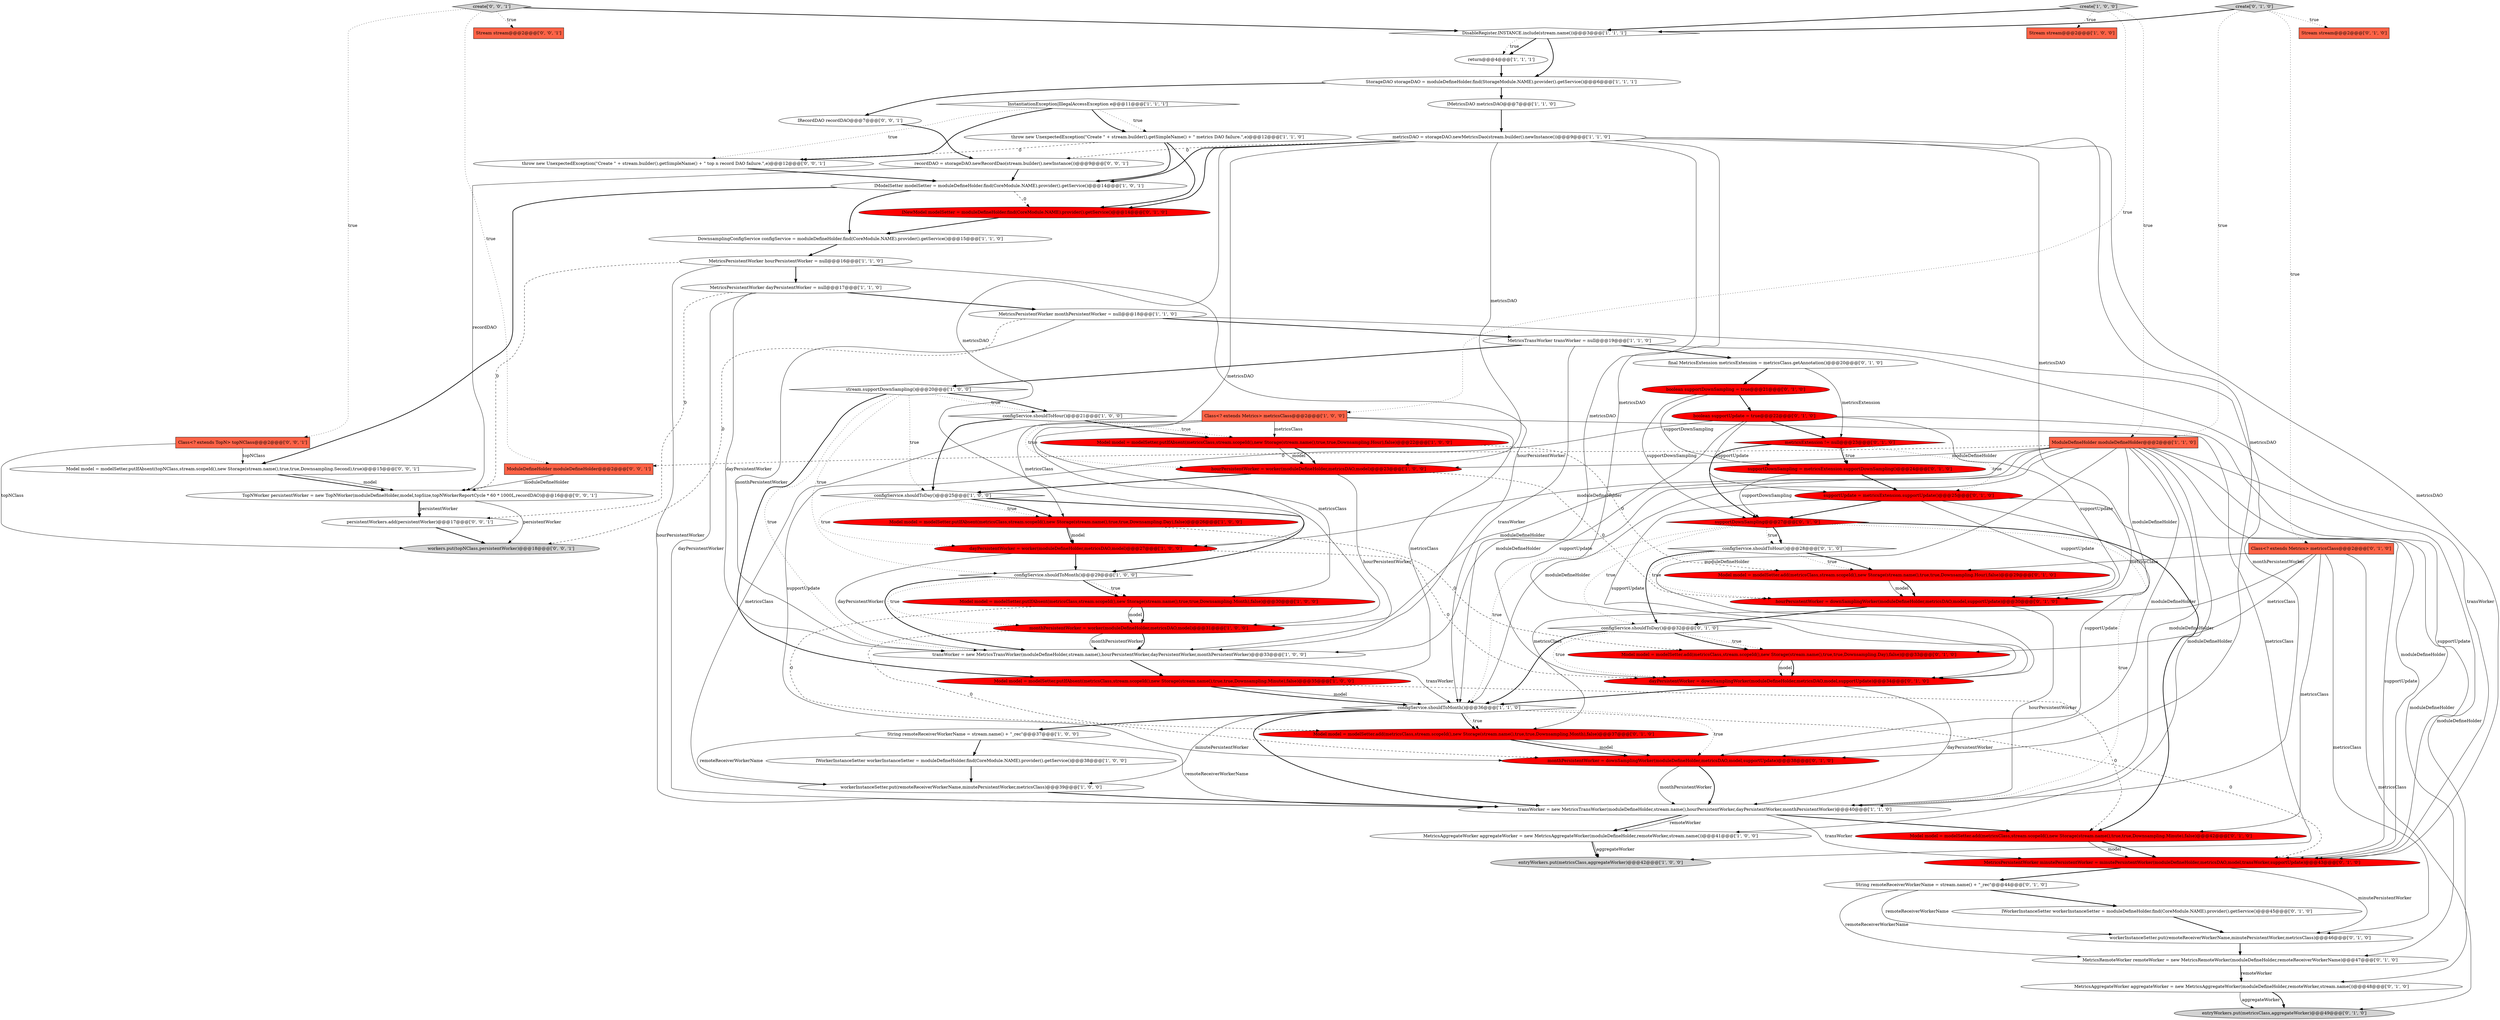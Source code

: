 digraph {
50 [style = filled, label = "supportDownSampling@@@27@@@['0', '1', '0']", fillcolor = red, shape = diamond image = "AAA1AAABBB2BBB"];
52 [style = filled, label = "final MetricsExtension metricsExtension = metricsClass.getAnnotation()@@@20@@@['0', '1', '0']", fillcolor = white, shape = ellipse image = "AAA0AAABBB2BBB"];
60 [style = filled, label = "INewModel modelSetter = moduleDefineHolder.find(CoreModule.NAME).provider().getService()@@@14@@@['0', '1', '0']", fillcolor = red, shape = ellipse image = "AAA1AAABBB2BBB"];
62 [style = filled, label = "MetricsRemoteWorker remoteWorker = new MetricsRemoteWorker(moduleDefineHolder,remoteReceiverWorkerName)@@@47@@@['0', '1', '0']", fillcolor = white, shape = ellipse image = "AAA0AAABBB2BBB"];
58 [style = filled, label = "entryWorkers.put(metricsClass,aggregateWorker)@@@49@@@['0', '1', '0']", fillcolor = lightgray, shape = ellipse image = "AAA0AAABBB2BBB"];
69 [style = filled, label = "TopNWorker persistentWorker = new TopNWorker(moduleDefineHolder,model,topSize,topNWorkerReportCycle * 60 * 1000L,recordDAO)@@@16@@@['0', '0', '1']", fillcolor = white, shape = ellipse image = "AAA0AAABBB3BBB"];
72 [style = filled, label = "IRecordDAO recordDAO@@@7@@@['0', '0', '1']", fillcolor = white, shape = ellipse image = "AAA0AAABBB3BBB"];
37 [style = filled, label = "dayPersistentWorker = downSamplingWorker(moduleDefineHolder,metricsDAO,model,supportUpdate)@@@34@@@['0', '1', '0']", fillcolor = red, shape = ellipse image = "AAA1AAABBB2BBB"];
70 [style = filled, label = "ModuleDefineHolder moduleDefineHolder@@@2@@@['0', '0', '1']", fillcolor = tomato, shape = box image = "AAA0AAABBB3BBB"];
25 [style = filled, label = "MetricsPersistentWorker dayPersistentWorker = null@@@17@@@['1', '1', '0']", fillcolor = white, shape = ellipse image = "AAA0AAABBB1BBB"];
71 [style = filled, label = "create['0', '0', '1']", fillcolor = lightgray, shape = diamond image = "AAA0AAABBB3BBB"];
6 [style = filled, label = "configService.shouldToDay()@@@25@@@['1', '0', '0']", fillcolor = white, shape = diamond image = "AAA0AAABBB1BBB"];
12 [style = filled, label = "stream.supportDownSampling()@@@20@@@['1', '0', '0']", fillcolor = white, shape = diamond image = "AAA0AAABBB1BBB"];
16 [style = filled, label = "StorageDAO storageDAO = moduleDefineHolder.find(StorageModule.NAME).provider().getService()@@@6@@@['1', '1', '1']", fillcolor = white, shape = ellipse image = "AAA0AAABBB1BBB"];
42 [style = filled, label = "MetricsAggregateWorker aggregateWorker = new MetricsAggregateWorker(moduleDefineHolder,remoteWorker,stream.name())@@@48@@@['0', '1', '0']", fillcolor = white, shape = ellipse image = "AAA0AAABBB2BBB"];
63 [style = filled, label = "persistentWorkers.add(persistentWorker)@@@17@@@['0', '0', '1']", fillcolor = white, shape = ellipse image = "AAA0AAABBB3BBB"];
13 [style = filled, label = "IMetricsDAO metricsDAO@@@7@@@['1', '1', '0']", fillcolor = white, shape = ellipse image = "AAA0AAABBB1BBB"];
66 [style = filled, label = "Model model = modelSetter.putIfAbsent(topNClass,stream.scopeId(),new Storage(stream.name(),true,true,Downsampling.Second),true)@@@15@@@['0', '0', '1']", fillcolor = white, shape = ellipse image = "AAA0AAABBB3BBB"];
9 [style = filled, label = "InstantiationException|IllegalAccessException e@@@11@@@['1', '1', '1']", fillcolor = white, shape = diamond image = "AAA0AAABBB1BBB"];
24 [style = filled, label = "DownsamplingConfigService configService = moduleDefineHolder.find(CoreModule.NAME).provider().getService()@@@15@@@['1', '1', '0']", fillcolor = white, shape = ellipse image = "AAA0AAABBB1BBB"];
44 [style = filled, label = "workerInstanceSetter.put(remoteReceiverWorkerName,minutePersistentWorker,metricsClass)@@@46@@@['0', '1', '0']", fillcolor = white, shape = ellipse image = "AAA0AAABBB2BBB"];
22 [style = filled, label = "DisableRegister.INSTANCE.include(stream.name())@@@3@@@['1', '1', '1']", fillcolor = white, shape = diamond image = "AAA0AAABBB1BBB"];
53 [style = filled, label = "Class<? extends Metrics> metricsClass@@@2@@@['0', '1', '0']", fillcolor = tomato, shape = box image = "AAA0AAABBB2BBB"];
56 [style = filled, label = "supportUpdate = metricsExtension.supportUpdate()@@@25@@@['0', '1', '0']", fillcolor = red, shape = ellipse image = "AAA1AAABBB2BBB"];
34 [style = filled, label = "metricsDAO = storageDAO.newMetricsDao(stream.builder().newInstance())@@@9@@@['1', '1', '0']", fillcolor = white, shape = ellipse image = "AAA0AAABBB1BBB"];
10 [style = filled, label = "MetricsPersistentWorker hourPersistentWorker = null@@@16@@@['1', '1', '0']", fillcolor = white, shape = ellipse image = "AAA0AAABBB1BBB"];
14 [style = filled, label = "configService.shouldToMonth()@@@36@@@['1', '1', '0']", fillcolor = white, shape = diamond image = "AAA0AAABBB1BBB"];
41 [style = filled, label = "supportDownSampling = metricsExtension.supportDownSampling()@@@24@@@['0', '1', '0']", fillcolor = red, shape = ellipse image = "AAA1AAABBB2BBB"];
45 [style = filled, label = "hourPersistentWorker = downSamplingWorker(moduleDefineHolder,metricsDAO,model,supportUpdate)@@@30@@@['0', '1', '0']", fillcolor = red, shape = ellipse image = "AAA1AAABBB2BBB"];
15 [style = filled, label = "MetricsAggregateWorker aggregateWorker = new MetricsAggregateWorker(moduleDefineHolder,remoteWorker,stream.name())@@@41@@@['1', '0', '0']", fillcolor = white, shape = ellipse image = "AAA0AAABBB1BBB"];
31 [style = filled, label = "configService.shouldToMonth()@@@29@@@['1', '0', '0']", fillcolor = white, shape = diamond image = "AAA0AAABBB1BBB"];
39 [style = filled, label = "configService.shouldToDay()@@@32@@@['0', '1', '0']", fillcolor = white, shape = diamond image = "AAA0AAABBB2BBB"];
48 [style = filled, label = "IWorkerInstanceSetter workerInstanceSetter = moduleDefineHolder.find(CoreModule.NAME).provider().getService()@@@45@@@['0', '1', '0']", fillcolor = white, shape = ellipse image = "AAA0AAABBB2BBB"];
61 [style = filled, label = "MetricsPersistentWorker minutePersistentWorker = minutePersistentWorker(moduleDefineHolder,metricsDAO,model,transWorker,supportUpdate)@@@43@@@['0', '1', '0']", fillcolor = red, shape = ellipse image = "AAA1AAABBB2BBB"];
64 [style = filled, label = "Stream stream@@@2@@@['0', '0', '1']", fillcolor = tomato, shape = box image = "AAA0AAABBB3BBB"];
68 [style = filled, label = "recordDAO = storageDAO.newRecordDao(stream.builder().newInstance())@@@9@@@['0', '0', '1']", fillcolor = white, shape = ellipse image = "AAA0AAABBB3BBB"];
2 [style = filled, label = "entryWorkers.put(metricsClass,aggregateWorker)@@@42@@@['1', '0', '0']", fillcolor = lightgray, shape = ellipse image = "AAA0AAABBB1BBB"];
7 [style = filled, label = "Class<? extends Metrics> metricsClass@@@2@@@['1', '0', '0']", fillcolor = tomato, shape = box image = "AAA0AAABBB1BBB"];
18 [style = filled, label = "Model model = modelSetter.putIfAbsent(metricsClass,stream.scopeId(),new Storage(stream.name(),true,true,Downsampling.Hour),false)@@@22@@@['1', '0', '0']", fillcolor = red, shape = ellipse image = "AAA1AAABBB1BBB"];
23 [style = filled, label = "transWorker = new MetricsTransWorker(moduleDefineHolder,stream.name(),hourPersistentWorker,dayPersistentWorker,monthPersistentWorker)@@@33@@@['1', '0', '0']", fillcolor = white, shape = ellipse image = "AAA0AAABBB1BBB"];
26 [style = filled, label = "create['1', '0', '0']", fillcolor = lightgray, shape = diamond image = "AAA0AAABBB1BBB"];
28 [style = filled, label = "MetricsTransWorker transWorker = null@@@19@@@['1', '1', '0']", fillcolor = white, shape = ellipse image = "AAA0AAABBB1BBB"];
49 [style = filled, label = "Model model = modelSetter.add(metricsClass,stream.scopeId(),new Storage(stream.name(),true,true,Downsampling.Month),false)@@@37@@@['0', '1', '0']", fillcolor = red, shape = ellipse image = "AAA1AAABBB2BBB"];
40 [style = filled, label = "Model model = modelSetter.add(metricsClass,stream.scopeId(),new Storage(stream.name(),true,true,Downsampling.Hour),false)@@@29@@@['0', '1', '0']", fillcolor = red, shape = ellipse image = "AAA1AAABBB2BBB"];
20 [style = filled, label = "workerInstanceSetter.put(remoteReceiverWorkerName,minutePersistentWorker,metricsClass)@@@39@@@['1', '0', '0']", fillcolor = white, shape = ellipse image = "AAA0AAABBB1BBB"];
65 [style = filled, label = "Class<? extends TopN> topNClass@@@2@@@['0', '0', '1']", fillcolor = tomato, shape = box image = "AAA0AAABBB3BBB"];
19 [style = filled, label = "ModuleDefineHolder moduleDefineHolder@@@2@@@['1', '1', '0']", fillcolor = tomato, shape = box image = "AAA0AAABBB1BBB"];
5 [style = filled, label = "Stream stream@@@2@@@['1', '0', '0']", fillcolor = tomato, shape = box image = "AAA0AAABBB1BBB"];
36 [style = filled, label = "boolean supportDownSampling = true@@@21@@@['0', '1', '0']", fillcolor = red, shape = ellipse image = "AAA1AAABBB2BBB"];
27 [style = filled, label = "Model model = modelSetter.putIfAbsent(metricsClass,stream.scopeId(),new Storage(stream.name(),true,true,Downsampling.Month),false)@@@30@@@['1', '0', '0']", fillcolor = red, shape = ellipse image = "AAA1AAABBB1BBB"];
4 [style = filled, label = "configService.shouldToHour()@@@21@@@['1', '0', '0']", fillcolor = white, shape = diamond image = "AAA0AAABBB1BBB"];
55 [style = filled, label = "boolean supportUpdate = true@@@22@@@['0', '1', '0']", fillcolor = red, shape = ellipse image = "AAA1AAABBB2BBB"];
59 [style = filled, label = "create['0', '1', '0']", fillcolor = lightgray, shape = diamond image = "AAA0AAABBB2BBB"];
1 [style = filled, label = "Model model = modelSetter.putIfAbsent(metricsClass,stream.scopeId(),new Storage(stream.name(),true,true,Downsampling.Minute),false)@@@35@@@['1', '0', '0']", fillcolor = red, shape = ellipse image = "AAA1AAABBB1BBB"];
11 [style = filled, label = "return@@@4@@@['1', '1', '1']", fillcolor = white, shape = ellipse image = "AAA0AAABBB1BBB"];
8 [style = filled, label = "MetricsPersistentWorker monthPersistentWorker = null@@@18@@@['1', '1', '0']", fillcolor = white, shape = ellipse image = "AAA0AAABBB1BBB"];
17 [style = filled, label = "hourPersistentWorker = worker(moduleDefineHolder,metricsDAO,model)@@@23@@@['1', '0', '0']", fillcolor = red, shape = ellipse image = "AAA1AAABBB1BBB"];
0 [style = filled, label = "dayPersistentWorker = worker(moduleDefineHolder,metricsDAO,model)@@@27@@@['1', '0', '0']", fillcolor = red, shape = ellipse image = "AAA1AAABBB1BBB"];
43 [style = filled, label = "monthPersistentWorker = downSamplingWorker(moduleDefineHolder,metricsDAO,model,supportUpdate)@@@38@@@['0', '1', '0']", fillcolor = red, shape = ellipse image = "AAA1AAABBB2BBB"];
33 [style = filled, label = "monthPersistentWorker = worker(moduleDefineHolder,metricsDAO,model)@@@31@@@['1', '0', '0']", fillcolor = red, shape = ellipse image = "AAA1AAABBB1BBB"];
51 [style = filled, label = "Model model = modelSetter.add(metricsClass,stream.scopeId(),new Storage(stream.name(),true,true,Downsampling.Minute),false)@@@42@@@['0', '1', '0']", fillcolor = red, shape = ellipse image = "AAA1AAABBB2BBB"];
32 [style = filled, label = "throw new UnexpectedException(\"Create \" + stream.builder().getSimpleName() + \" metrics DAO failure.\",e)@@@12@@@['1', '1', '0']", fillcolor = white, shape = ellipse image = "AAA0AAABBB1BBB"];
73 [style = filled, label = "throw new UnexpectedException(\"Create \" + stream.builder().getSimpleName() + \" top n record DAO failure.\",e)@@@12@@@['0', '0', '1']", fillcolor = white, shape = ellipse image = "AAA0AAABBB3BBB"];
29 [style = filled, label = "transWorker = new MetricsTransWorker(moduleDefineHolder,stream.name(),hourPersistentWorker,dayPersistentWorker,monthPersistentWorker)@@@40@@@['1', '1', '0']", fillcolor = white, shape = ellipse image = "AAA0AAABBB1BBB"];
21 [style = filled, label = "String remoteReceiverWorkerName = stream.name() + \"_rec\"@@@37@@@['1', '0', '0']", fillcolor = white, shape = ellipse image = "AAA0AAABBB1BBB"];
57 [style = filled, label = "configService.shouldToHour()@@@28@@@['0', '1', '0']", fillcolor = white, shape = diamond image = "AAA0AAABBB2BBB"];
54 [style = filled, label = "Stream stream@@@2@@@['0', '1', '0']", fillcolor = tomato, shape = box image = "AAA0AAABBB2BBB"];
47 [style = filled, label = "Model model = modelSetter.add(metricsClass,stream.scopeId(),new Storage(stream.name(),true,true,Downsampling.Day),false)@@@33@@@['0', '1', '0']", fillcolor = red, shape = ellipse image = "AAA1AAABBB2BBB"];
35 [style = filled, label = "IWorkerInstanceSetter workerInstanceSetter = moduleDefineHolder.find(CoreModule.NAME).provider().getService()@@@38@@@['1', '0', '0']", fillcolor = white, shape = ellipse image = "AAA0AAABBB1BBB"];
3 [style = filled, label = "IModelSetter modelSetter = moduleDefineHolder.find(CoreModule.NAME).provider().getService()@@@14@@@['1', '0', '1']", fillcolor = white, shape = ellipse image = "AAA0AAABBB1BBB"];
38 [style = filled, label = "metricsExtension != null@@@23@@@['0', '1', '0']", fillcolor = red, shape = diamond image = "AAA1AAABBB2BBB"];
67 [style = filled, label = "workers.put(topNClass,persistentWorker)@@@18@@@['0', '0', '1']", fillcolor = lightgray, shape = ellipse image = "AAA0AAABBB3BBB"];
30 [style = filled, label = "Model model = modelSetter.putIfAbsent(metricsClass,stream.scopeId(),new Storage(stream.name(),true,true,Downsampling.Day),false)@@@26@@@['1', '0', '0']", fillcolor = red, shape = ellipse image = "AAA1AAABBB1BBB"];
46 [style = filled, label = "String remoteReceiverWorkerName = stream.name() + \"_rec\"@@@44@@@['0', '1', '0']", fillcolor = white, shape = ellipse image = "AAA0AAABBB2BBB"];
7->18 [style = solid, label="metricsClass"];
4->18 [style = dotted, label="true"];
29->15 [style = bold, label=""];
34->37 [style = solid, label="metricsDAO"];
7->30 [style = solid, label="metricsClass"];
34->45 [style = solid, label="metricsDAO"];
57->45 [style = dotted, label="true"];
33->23 [style = solid, label="monthPersistentWorker"];
3->24 [style = bold, label=""];
0->23 [style = solid, label="dayPersistentWorker"];
38->41 [style = dotted, label="true"];
39->14 [style = bold, label=""];
3->60 [style = dashed, label="0"];
26->19 [style = dotted, label="true"];
39->47 [style = dotted, label="true"];
38->41 [style = bold, label=""];
18->17 [style = solid, label="model"];
28->61 [style = solid, label="transWorker"];
47->37 [style = bold, label=""];
1->14 [style = solid, label="model"];
61->46 [style = bold, label=""];
55->56 [style = solid, label="supportUpdate"];
46->48 [style = bold, label=""];
60->24 [style = bold, label=""];
53->49 [style = solid, label="metricsClass"];
26->22 [style = bold, label=""];
36->55 [style = bold, label=""];
16->72 [style = bold, label=""];
34->14 [style = solid, label="metricsDAO"];
38->50 [style = bold, label=""];
3->66 [style = bold, label=""];
62->42 [style = bold, label=""];
28->52 [style = bold, label=""];
57->39 [style = bold, label=""];
51->61 [style = bold, label=""];
53->44 [style = solid, label="metricsClass"];
32->73 [style = dashed, label="0"];
29->61 [style = solid, label="transWorker"];
31->27 [style = dotted, label="true"];
53->40 [style = solid, label="metricsClass"];
19->70 [style = dashed, label="0"];
71->64 [style = dotted, label="true"];
43->29 [style = bold, label=""];
59->22 [style = bold, label=""];
39->47 [style = bold, label=""];
8->29 [style = solid, label="monthPersistentWorker"];
6->0 [style = dotted, label="true"];
27->33 [style = bold, label=""];
27->33 [style = solid, label="model"];
21->35 [style = bold, label=""];
4->17 [style = dotted, label="true"];
32->3 [style = bold, label=""];
29->51 [style = bold, label=""];
9->32 [style = dotted, label="true"];
55->43 [style = solid, label="supportUpdate"];
24->10 [style = bold, label=""];
34->68 [style = dashed, label="0"];
11->16 [style = bold, label=""];
17->23 [style = solid, label="hourPersistentWorker"];
13->34 [style = bold, label=""];
59->19 [style = dotted, label="true"];
8->28 [style = bold, label=""];
12->31 [style = dotted, label="true"];
14->61 [style = dashed, label="0"];
55->61 [style = solid, label="supportUpdate"];
49->43 [style = solid, label="model"];
19->62 [style = solid, label="moduleDefineHolder"];
43->29 [style = solid, label="monthPersistentWorker"];
12->23 [style = dotted, label="true"];
35->20 [style = bold, label=""];
57->40 [style = bold, label=""];
53->51 [style = solid, label="metricsClass"];
10->69 [style = dashed, label="0"];
69->67 [style = solid, label="persistentWorker"];
46->62 [style = solid, label="remoteReceiverWorkerName"];
9->32 [style = bold, label=""];
50->14 [style = dotted, label="true"];
4->18 [style = bold, label=""];
65->66 [style = solid, label="topNClass"];
55->38 [style = bold, label=""];
48->44 [style = bold, label=""];
7->2 [style = solid, label="metricsClass"];
15->2 [style = solid, label="aggregateWorker"];
17->45 [style = dashed, label="0"];
45->29 [style = solid, label="hourPersistentWorker"];
19->37 [style = solid, label="moduleDefineHolder"];
25->29 [style = solid, label="dayPersistentWorker"];
31->33 [style = dotted, label="true"];
12->1 [style = bold, label=""];
28->14 [style = solid, label="transWorker"];
66->69 [style = bold, label=""];
33->23 [style = bold, label=""];
41->50 [style = solid, label="supportDownSampling"];
7->1 [style = solid, label="metricsClass"];
56->45 [style = solid, label="supportUpdate"];
70->69 [style = solid, label="moduleDefineHolder"];
31->27 [style = bold, label=""];
29->15 [style = solid, label="remoteWorker"];
40->45 [style = solid, label="model"];
65->67 [style = solid, label="topNClass"];
12->6 [style = dotted, label="true"];
57->40 [style = dotted, label="true"];
10->25 [style = bold, label=""];
56->50 [style = bold, label=""];
34->0 [style = solid, label="metricsDAO"];
37->29 [style = solid, label="dayPersistentWorker"];
56->61 [style = solid, label="supportUpdate"];
19->43 [style = solid, label="moduleDefineHolder"];
7->20 [style = solid, label="metricsClass"];
12->4 [style = dotted, label="true"];
52->36 [style = bold, label=""];
56->43 [style = solid, label="supportUpdate"];
62->42 [style = solid, label="remoteWorker"];
34->43 [style = solid, label="metricsDAO"];
22->11 [style = bold, label=""];
14->21 [style = bold, label=""];
0->31 [style = bold, label=""];
26->7 [style = dotted, label="true"];
19->45 [style = solid, label="moduleDefineHolder"];
61->44 [style = solid, label="minutePersistentWorker"];
10->23 [style = solid, label="hourPersistentWorker"];
53->47 [style = solid, label="metricsClass"];
18->40 [style = dashed, label="0"];
19->15 [style = solid, label="moduleDefineHolder"];
16->13 [style = bold, label=""];
44->62 [style = bold, label=""];
17->6 [style = bold, label=""];
10->29 [style = solid, label="hourPersistentWorker"];
22->16 [style = bold, label=""];
68->3 [style = bold, label=""];
34->17 [style = solid, label="metricsDAO"];
42->58 [style = solid, label="aggregateWorker"];
1->51 [style = dashed, label="0"];
28->12 [style = bold, label=""];
8->67 [style = dashed, label="0"];
50->29 [style = dotted, label="true"];
71->65 [style = dotted, label="true"];
30->47 [style = dashed, label="0"];
8->23 [style = solid, label="monthPersistentWorker"];
36->50 [style = solid, label="supportDownSampling"];
68->69 [style = solid, label="recordDAO"];
50->57 [style = dotted, label="true"];
51->61 [style = solid, label="model"];
39->37 [style = dotted, label="true"];
25->23 [style = solid, label="dayPersistentWorker"];
50->39 [style = dotted, label="true"];
32->60 [style = bold, label=""];
19->33 [style = solid, label="moduleDefineHolder"];
42->58 [style = bold, label=""];
59->53 [style = dotted, label="true"];
34->61 [style = solid, label="metricsDAO"];
50->57 [style = bold, label=""];
63->67 [style = bold, label=""];
14->20 [style = solid, label="minutePersistentWorker"];
14->29 [style = bold, label=""];
19->42 [style = solid, label="moduleDefineHolder"];
56->37 [style = solid, label="supportUpdate"];
30->0 [style = bold, label=""];
19->61 [style = solid, label="moduleDefineHolder"];
73->3 [style = bold, label=""];
7->27 [style = solid, label="metricsClass"];
14->49 [style = dotted, label="true"];
30->0 [style = solid, label="model"];
47->37 [style = solid, label="model"];
45->39 [style = bold, label=""];
21->29 [style = solid, label="remoteReceiverWorkerName"];
6->30 [style = dotted, label="true"];
55->37 [style = solid, label="supportUpdate"];
19->23 [style = solid, label="moduleDefineHolder"];
15->2 [style = bold, label=""];
71->22 [style = bold, label=""];
52->38 [style = solid, label="metricsExtension"];
31->23 [style = bold, label=""];
0->37 [style = dashed, label="0"];
36->41 [style = solid, label="supportDownSampling"];
27->49 [style = dashed, label="0"];
69->63 [style = solid, label="persistentWorker"];
14->49 [style = bold, label=""];
25->63 [style = dashed, label="0"];
19->29 [style = solid, label="moduleDefineHolder"];
46->44 [style = solid, label="remoteReceiverWorkerName"];
19->0 [style = solid, label="moduleDefineHolder"];
4->6 [style = bold, label=""];
20->29 [style = bold, label=""];
9->73 [style = bold, label=""];
18->17 [style = bold, label=""];
41->56 [style = bold, label=""];
34->33 [style = solid, label="metricsDAO"];
22->11 [style = dotted, label="true"];
14->43 [style = dotted, label="true"];
33->43 [style = dashed, label="0"];
53->58 [style = solid, label="metricsClass"];
49->43 [style = bold, label=""];
21->20 [style = solid, label="remoteReceiverWorkerName"];
59->54 [style = dotted, label="true"];
37->14 [style = bold, label=""];
66->69 [style = solid, label="model"];
71->70 [style = dotted, label="true"];
34->60 [style = bold, label=""];
38->56 [style = dotted, label="true"];
6->31 [style = bold, label=""];
12->4 [style = bold, label=""];
34->3 [style = bold, label=""];
50->51 [style = bold, label=""];
9->73 [style = dotted, label="true"];
23->1 [style = bold, label=""];
25->8 [style = bold, label=""];
1->14 [style = bold, label=""];
40->45 [style = bold, label=""];
19->14 [style = solid, label="moduleDefineHolder"];
23->14 [style = solid, label="transWorker"];
55->45 [style = solid, label="supportUpdate"];
19->17 [style = solid, label="moduleDefineHolder"];
72->68 [style = bold, label=""];
26->5 [style = dotted, label="true"];
69->63 [style = bold, label=""];
6->30 [style = bold, label=""];
}
